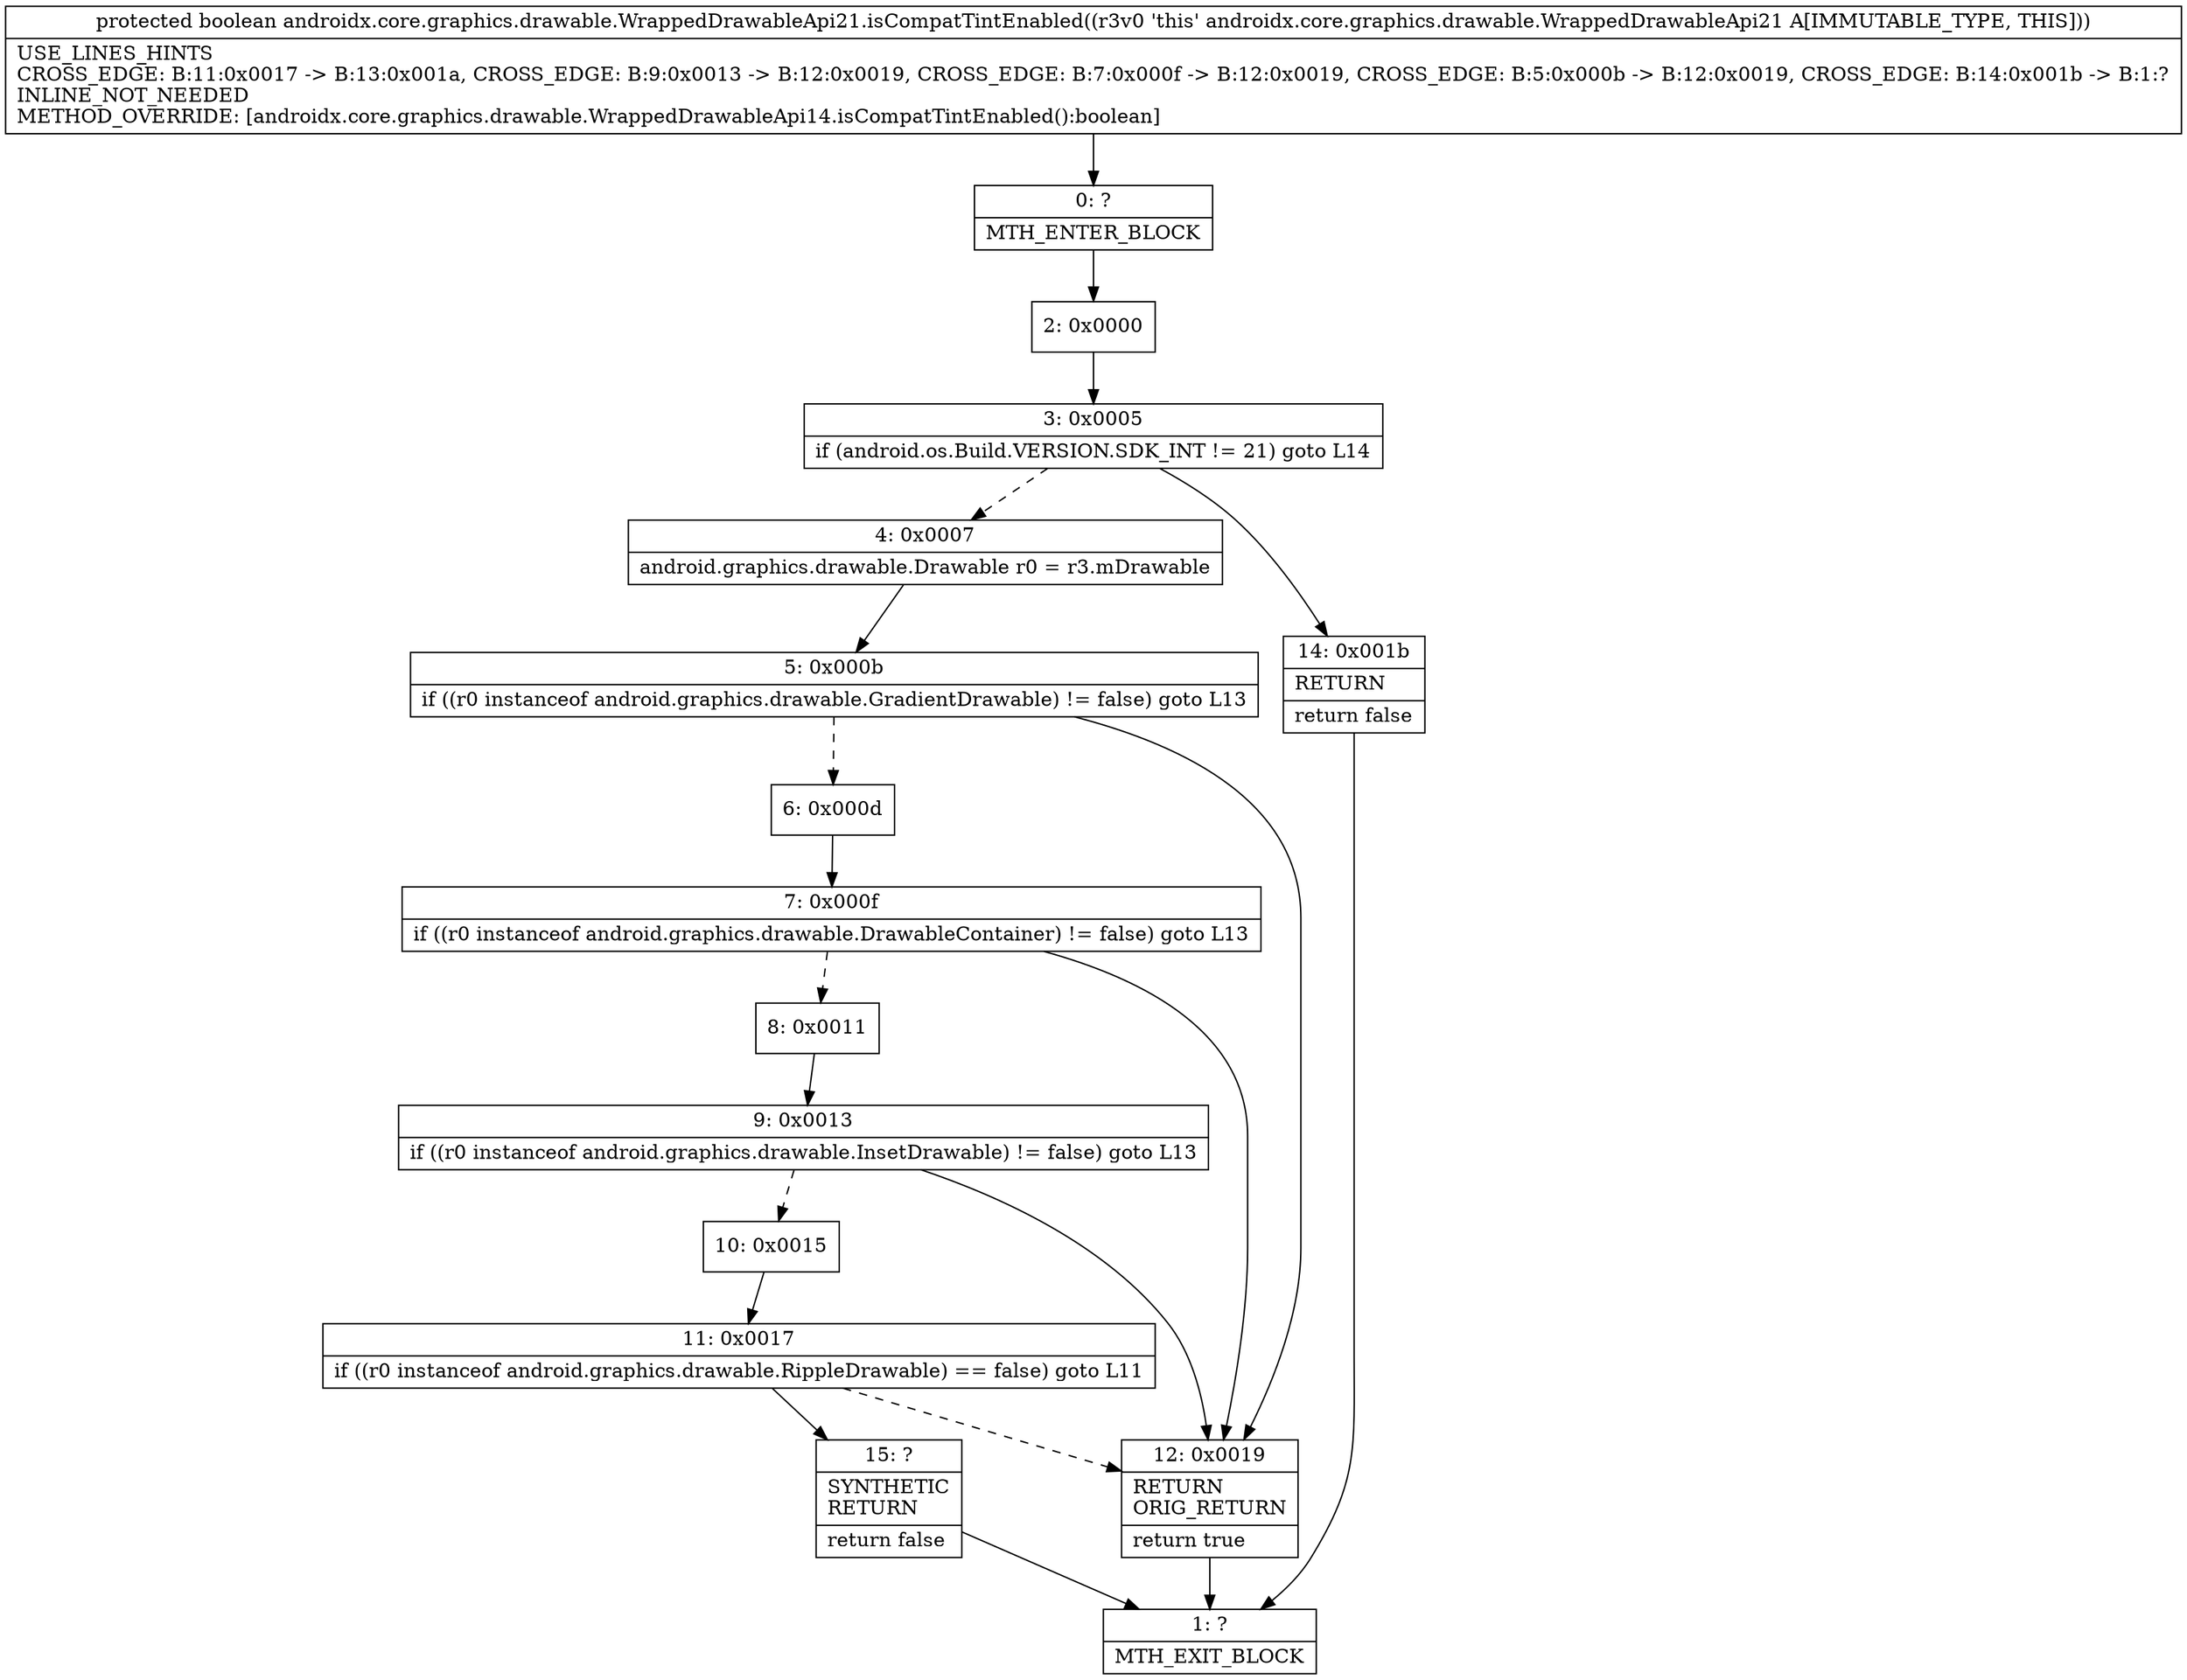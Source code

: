 digraph "CFG forandroidx.core.graphics.drawable.WrappedDrawableApi21.isCompatTintEnabled()Z" {
Node_0 [shape=record,label="{0\:\ ?|MTH_ENTER_BLOCK\l}"];
Node_2 [shape=record,label="{2\:\ 0x0000}"];
Node_3 [shape=record,label="{3\:\ 0x0005|if (android.os.Build.VERSION.SDK_INT != 21) goto L14\l}"];
Node_4 [shape=record,label="{4\:\ 0x0007|android.graphics.drawable.Drawable r0 = r3.mDrawable\l}"];
Node_5 [shape=record,label="{5\:\ 0x000b|if ((r0 instanceof android.graphics.drawable.GradientDrawable) != false) goto L13\l}"];
Node_6 [shape=record,label="{6\:\ 0x000d}"];
Node_7 [shape=record,label="{7\:\ 0x000f|if ((r0 instanceof android.graphics.drawable.DrawableContainer) != false) goto L13\l}"];
Node_8 [shape=record,label="{8\:\ 0x0011}"];
Node_9 [shape=record,label="{9\:\ 0x0013|if ((r0 instanceof android.graphics.drawable.InsetDrawable) != false) goto L13\l}"];
Node_10 [shape=record,label="{10\:\ 0x0015}"];
Node_11 [shape=record,label="{11\:\ 0x0017|if ((r0 instanceof android.graphics.drawable.RippleDrawable) == false) goto L11\l}"];
Node_15 [shape=record,label="{15\:\ ?|SYNTHETIC\lRETURN\l|return false\l}"];
Node_1 [shape=record,label="{1\:\ ?|MTH_EXIT_BLOCK\l}"];
Node_12 [shape=record,label="{12\:\ 0x0019|RETURN\lORIG_RETURN\l|return true\l}"];
Node_14 [shape=record,label="{14\:\ 0x001b|RETURN\l|return false\l}"];
MethodNode[shape=record,label="{protected boolean androidx.core.graphics.drawable.WrappedDrawableApi21.isCompatTintEnabled((r3v0 'this' androidx.core.graphics.drawable.WrappedDrawableApi21 A[IMMUTABLE_TYPE, THIS]))  | USE_LINES_HINTS\lCROSS_EDGE: B:11:0x0017 \-\> B:13:0x001a, CROSS_EDGE: B:9:0x0013 \-\> B:12:0x0019, CROSS_EDGE: B:7:0x000f \-\> B:12:0x0019, CROSS_EDGE: B:5:0x000b \-\> B:12:0x0019, CROSS_EDGE: B:14:0x001b \-\> B:1:?\lINLINE_NOT_NEEDED\lMETHOD_OVERRIDE: [androidx.core.graphics.drawable.WrappedDrawableApi14.isCompatTintEnabled():boolean]\l}"];
MethodNode -> Node_0;Node_0 -> Node_2;
Node_2 -> Node_3;
Node_3 -> Node_4[style=dashed];
Node_3 -> Node_14;
Node_4 -> Node_5;
Node_5 -> Node_6[style=dashed];
Node_5 -> Node_12;
Node_6 -> Node_7;
Node_7 -> Node_8[style=dashed];
Node_7 -> Node_12;
Node_8 -> Node_9;
Node_9 -> Node_10[style=dashed];
Node_9 -> Node_12;
Node_10 -> Node_11;
Node_11 -> Node_12[style=dashed];
Node_11 -> Node_15;
Node_15 -> Node_1;
Node_12 -> Node_1;
Node_14 -> Node_1;
}

